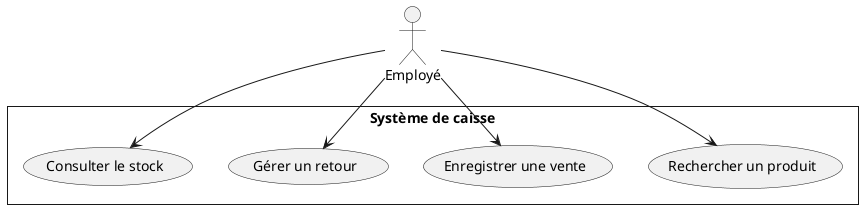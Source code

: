 @startuml Diagramme de cas d'utilisation
skinparam style strictuml
skinparam defaultFontName Verdana

actor "Employé" as emp

rectangle "Système de caisse" {
  usecase "Rechercher un produit" as UC1
  usecase "Enregistrer une vente" as UC2
  usecase "Gérer un retour" as UC3
  usecase "Consulter le stock" as UC4
}

emp --> UC1
emp --> UC2
emp --> UC3
emp --> UC4
@enduml